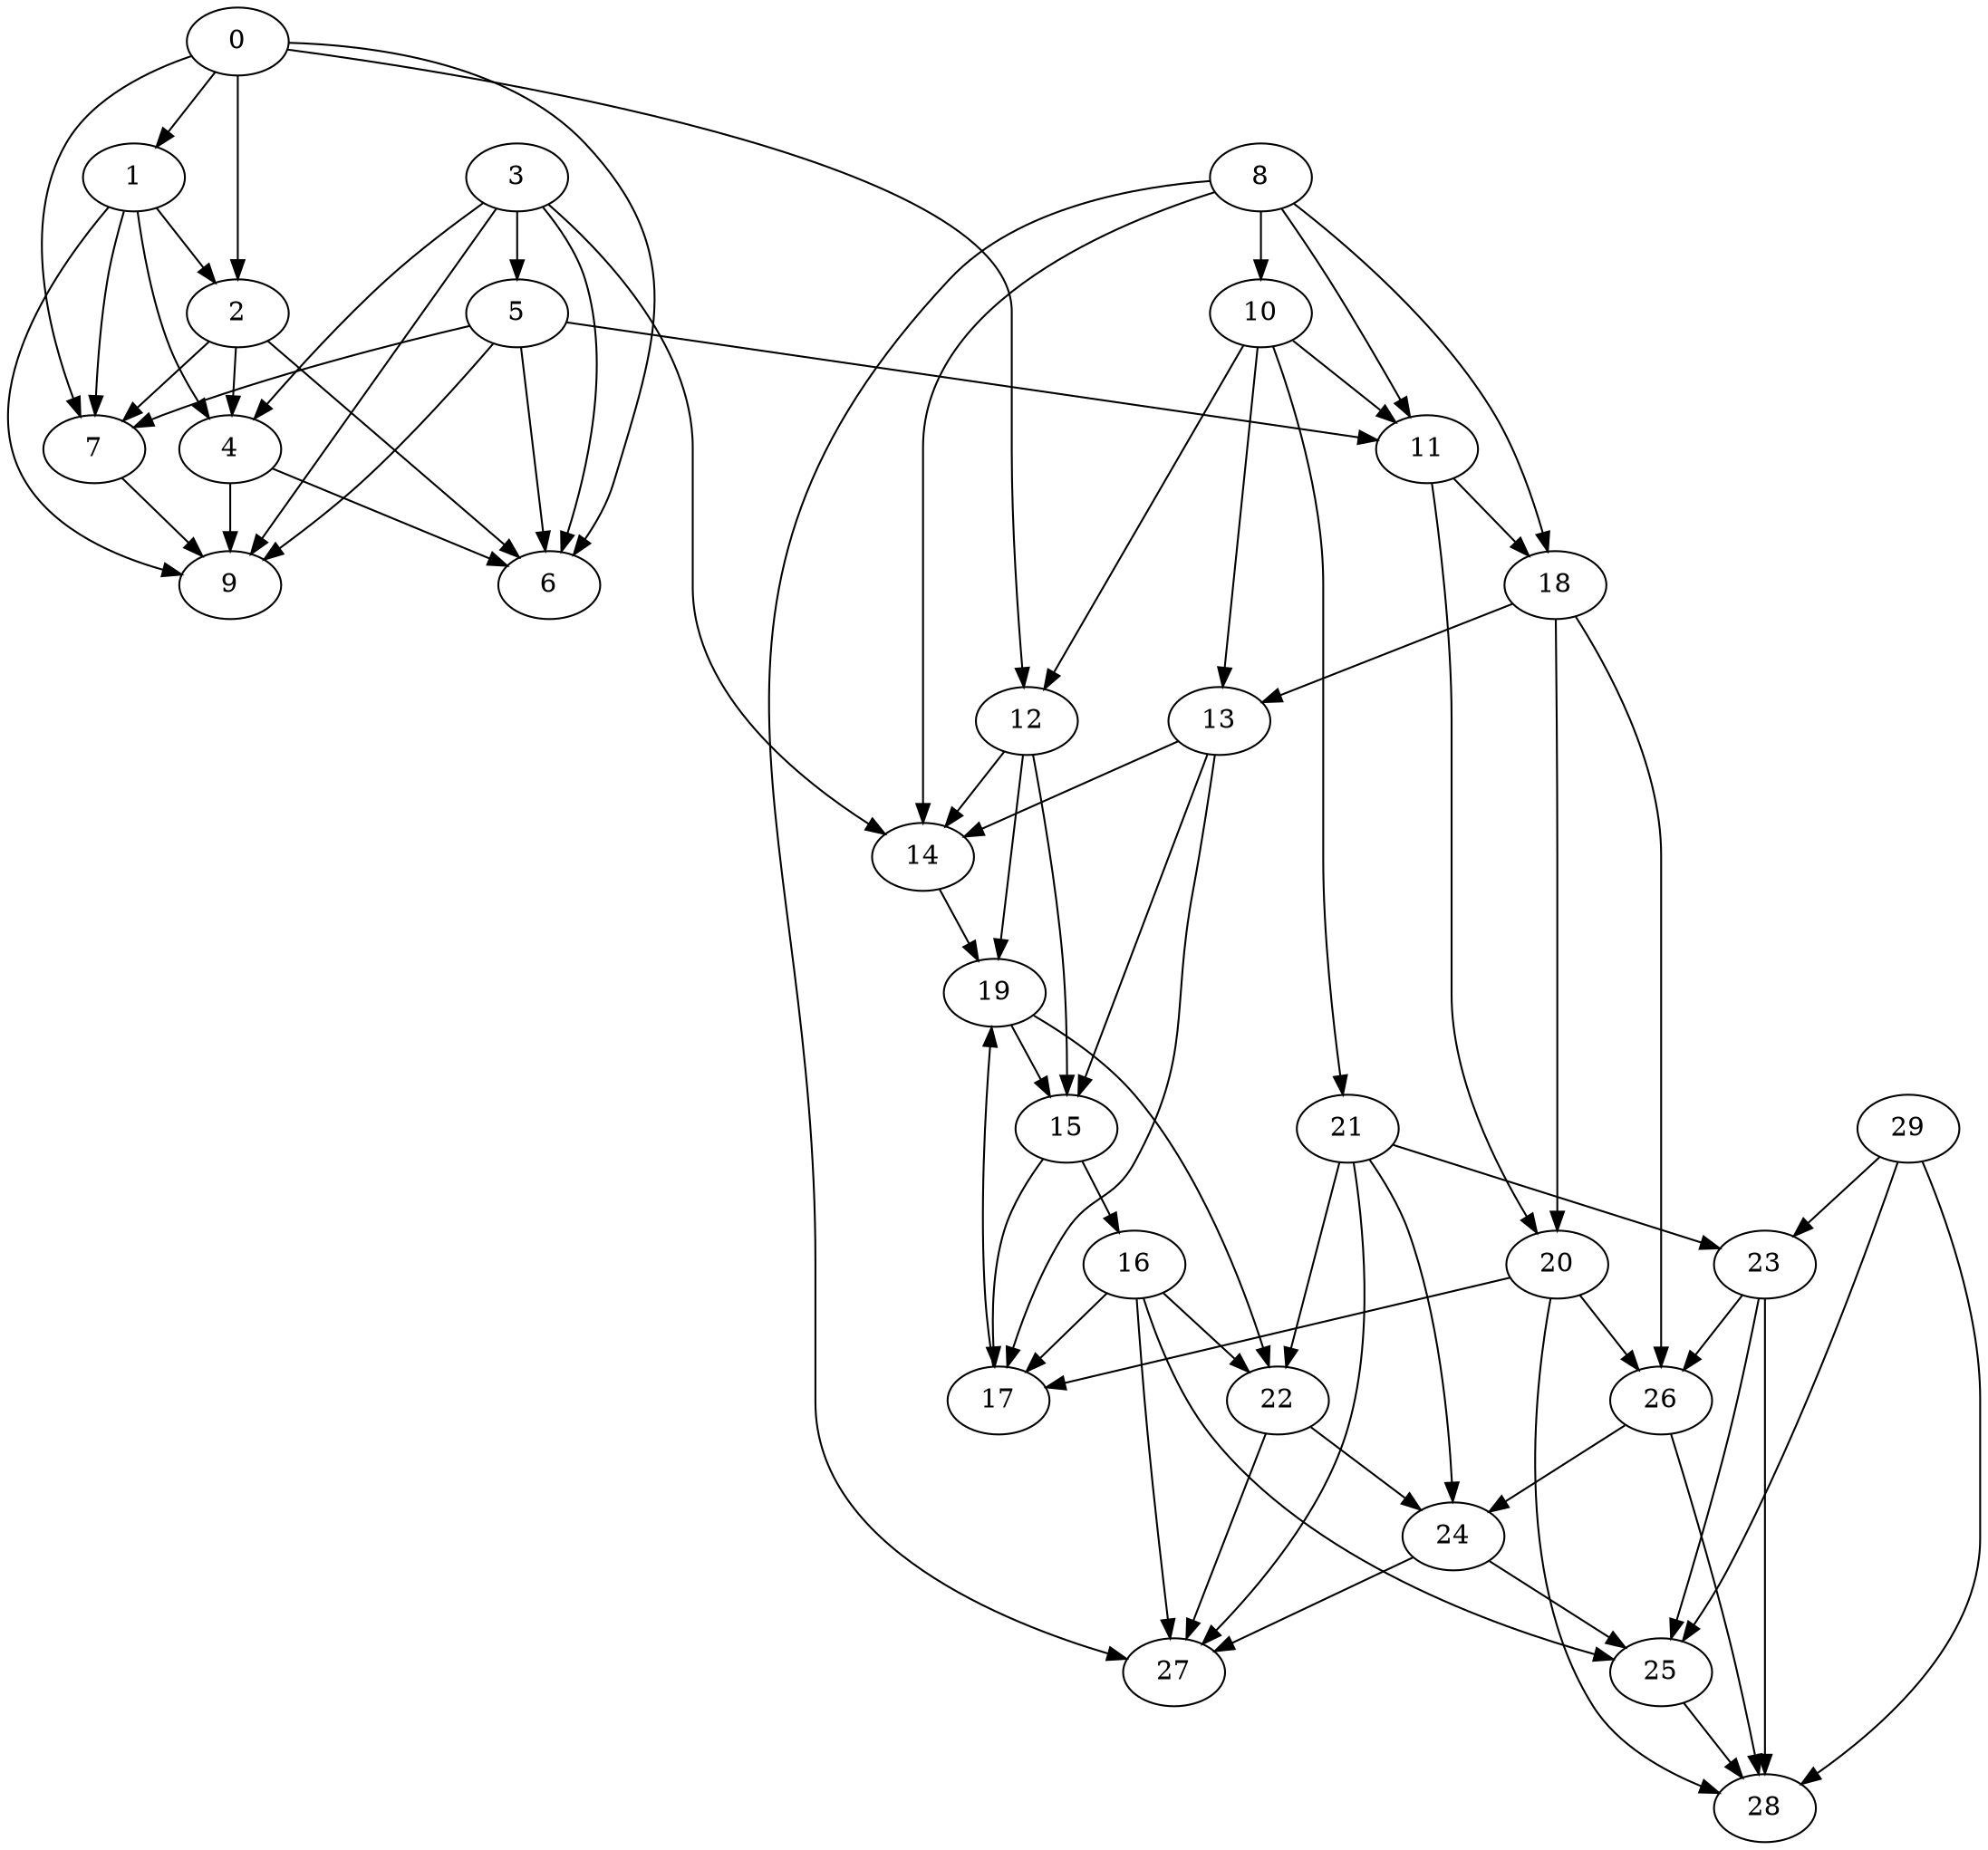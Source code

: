 digraph BarabasiAlbert_nodes_30_GradoMax_5 {
0;
1;
2;
3;
4;
5;
6;
7;
8;
9;
10;
11;
12;
13;
14;
15;
16;
17;
18;
19;
20;
21;
22;
23;
24;
25;
26;
27;
28;
29;
0 -> 1;
0 -> 2;
0 -> 6;
0 -> 7;
0 -> 12;
1 -> 2;
1 -> 4;
1 -> 7;
1 -> 9;
2 -> 4;
2 -> 6;
2 -> 7;
3 -> 4;
3 -> 5;
3 -> 6;
3 -> 9;
3 -> 14;
4 -> 6;
4 -> 9;
5 -> 6;
5 -> 7;
5 -> 9;
5 -> 11;
7 -> 9;
8 -> 10;
8 -> 11;
8 -> 14;
8 -> 18;
8 -> 27;
10 -> 11;
10 -> 12;
10 -> 13;
10 -> 21;
11 -> 18;
11 -> 20;
12 -> 14;
12 -> 15;
12 -> 19;
13 -> 14;
13 -> 15;
13 -> 17;
14 -> 19;
15 -> 16;
15 -> 17;
16 -> 17;
16 -> 22;
16 -> 25;
16 -> 27;
17 -> 19;
18 -> 13;
18 -> 20;
18 -> 26;
19 -> 15;
19 -> 22;
20 -> 17;
20 -> 26;
20 -> 28;
21 -> 22;
21 -> 23;
21 -> 24;
21 -> 27;
22 -> 24;
22 -> 27;
23 -> 25;
23 -> 26;
23 -> 28;
24 -> 25;
24 -> 27;
25 -> 28;
26 -> 24;
26 -> 28;
29 -> 23;
29 -> 25;
29 -> 28;
}
